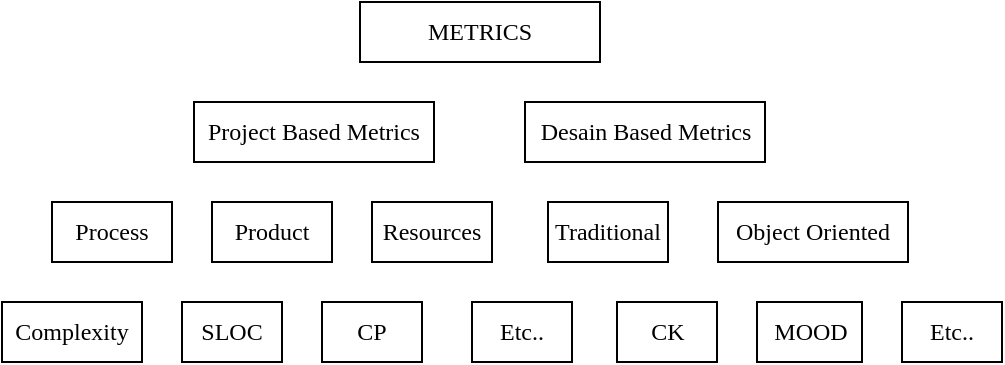 <mxfile version="12.8.8" type="device"><diagram id="dqBvNcpTtq3_SuJNUzn9" name="Page-1"><mxGraphModel dx="845" dy="744" grid="1" gridSize="10" guides="1" tooltips="1" connect="1" arrows="1" fold="1" page="1" pageScale="1" pageWidth="827" pageHeight="1169" math="0" shadow="0"><root><mxCell id="0"/><mxCell id="1" parent="0"/><mxCell id="FRXbGiVZww72-6NzhwhB-1" value="METRICS" style="rounded=0;whiteSpace=wrap;html=1;fontFamily=Times New Roman;labelBackgroundColor=none;" vertex="1" parent="1"><mxGeometry x="342" y="150" width="120" height="30" as="geometry"/></mxCell><mxCell id="FRXbGiVZww72-6NzhwhB-2" value="Project Based Metrics" style="rounded=0;whiteSpace=wrap;html=1;fontFamily=Times New Roman;" vertex="1" parent="1"><mxGeometry x="259" y="200" width="120" height="30" as="geometry"/></mxCell><mxCell id="FRXbGiVZww72-6NzhwhB-3" value="Desain Based Metrics" style="rounded=0;whiteSpace=wrap;html=1;fontFamily=Times New Roman;" vertex="1" parent="1"><mxGeometry x="424.5" y="200" width="120" height="30" as="geometry"/></mxCell><mxCell id="FRXbGiVZww72-6NzhwhB-4" value="Process" style="rounded=0;whiteSpace=wrap;html=1;fontFamily=Times New Roman;" vertex="1" parent="1"><mxGeometry x="188" y="250" width="60" height="30" as="geometry"/></mxCell><mxCell id="FRXbGiVZww72-6NzhwhB-5" value="Product" style="rounded=0;whiteSpace=wrap;html=1;fontFamily=Times New Roman;" vertex="1" parent="1"><mxGeometry x="268" y="250" width="60" height="30" as="geometry"/></mxCell><mxCell id="FRXbGiVZww72-6NzhwhB-6" value="Resources" style="rounded=0;whiteSpace=wrap;html=1;fontFamily=Times New Roman;" vertex="1" parent="1"><mxGeometry x="348" y="250" width="60" height="30" as="geometry"/></mxCell><mxCell id="FRXbGiVZww72-6NzhwhB-7" value="Traditional" style="rounded=0;whiteSpace=wrap;html=1;fontFamily=Times New Roman;" vertex="1" parent="1"><mxGeometry x="436" y="250" width="60" height="30" as="geometry"/></mxCell><mxCell id="FRXbGiVZww72-6NzhwhB-8" value="Object Oriented" style="rounded=0;whiteSpace=wrap;html=1;fontFamily=Times New Roman;" vertex="1" parent="1"><mxGeometry x="521" y="250" width="95" height="30" as="geometry"/></mxCell><mxCell id="FRXbGiVZww72-6NzhwhB-9" value="Complexity" style="rounded=0;whiteSpace=wrap;html=1;fontFamily=Times New Roman;" vertex="1" parent="1"><mxGeometry x="163" y="300" width="70" height="30" as="geometry"/></mxCell><mxCell id="FRXbGiVZww72-6NzhwhB-10" value="SLOC" style="rounded=0;whiteSpace=wrap;html=1;fontFamily=Times New Roman;" vertex="1" parent="1"><mxGeometry x="253" y="300" width="50" height="30" as="geometry"/></mxCell><mxCell id="FRXbGiVZww72-6NzhwhB-11" value="CP" style="rounded=0;whiteSpace=wrap;html=1;fontFamily=Times New Roman;" vertex="1" parent="1"><mxGeometry x="323" y="300" width="50" height="30" as="geometry"/></mxCell><mxCell id="FRXbGiVZww72-6NzhwhB-12" value="Etc.." style="rounded=0;whiteSpace=wrap;html=1;fontFamily=Times New Roman;" vertex="1" parent="1"><mxGeometry x="398" y="300" width="50" height="30" as="geometry"/></mxCell><mxCell id="FRXbGiVZww72-6NzhwhB-13" value="CK" style="rounded=0;whiteSpace=wrap;html=1;fontFamily=Times New Roman;" vertex="1" parent="1"><mxGeometry x="470.5" y="300" width="50" height="30" as="geometry"/></mxCell><mxCell id="FRXbGiVZww72-6NzhwhB-14" value="MOOD" style="rounded=0;whiteSpace=wrap;html=1;fontFamily=Times New Roman;" vertex="1" parent="1"><mxGeometry x="540.5" y="300" width="52.5" height="30" as="geometry"/></mxCell><mxCell id="FRXbGiVZww72-6NzhwhB-16" value="Etc.." style="rounded=0;whiteSpace=wrap;html=1;fontFamily=Times New Roman;" vertex="1" parent="1"><mxGeometry x="613" y="300" width="50" height="30" as="geometry"/></mxCell></root></mxGraphModel></diagram></mxfile>